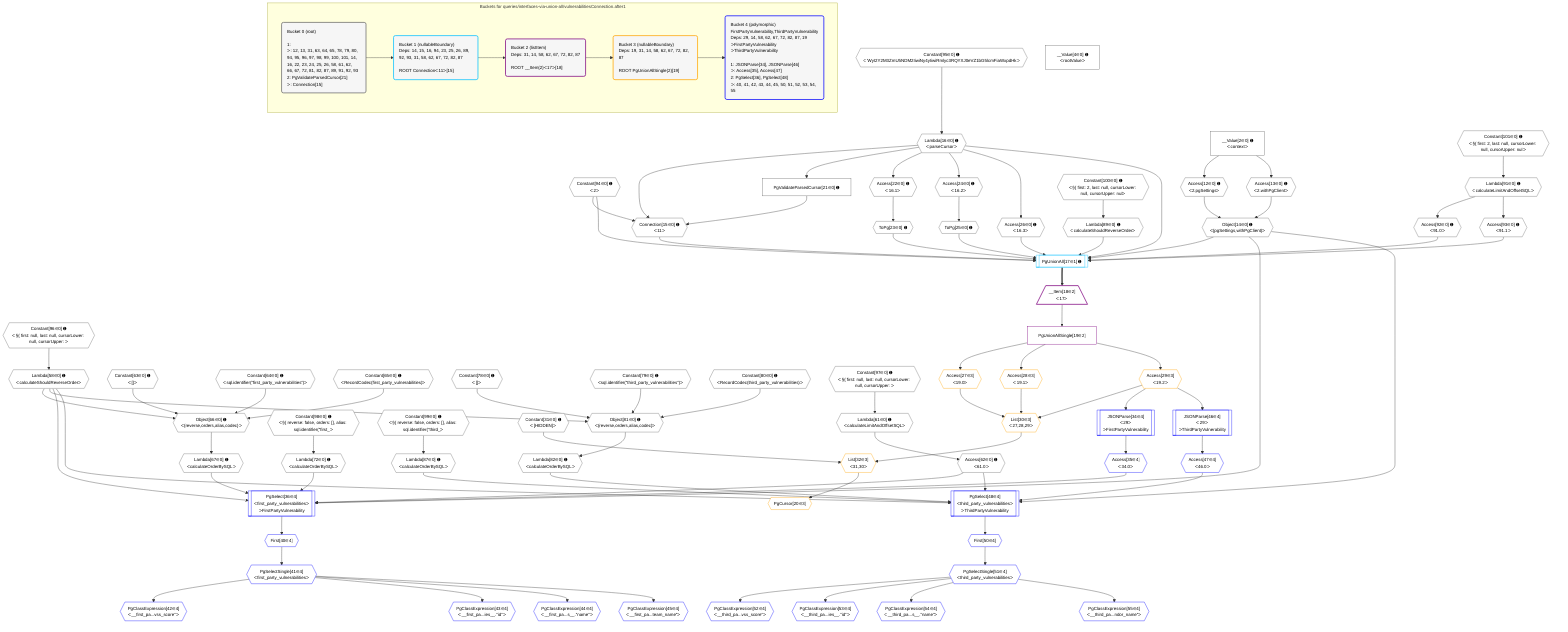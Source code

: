 %%{init: {'themeVariables': { 'fontSize': '12px'}}}%%
graph TD
    classDef path fill:#eee,stroke:#000,color:#000
    classDef plan fill:#fff,stroke-width:1px,color:#000
    classDef itemplan fill:#fff,stroke-width:2px,color:#000
    classDef unbatchedplan fill:#dff,stroke-width:1px,color:#000
    classDef sideeffectplan fill:#fcc,stroke-width:2px,color:#000
    classDef bucket fill:#f6f6f6,color:#000,stroke-width:2px,text-align:left


    %% plan dependencies
    Object66{{"Object[66∈0] ➊<br />ᐸ{reverse,orders,alias,codec}ᐳ"}}:::plan
    Lambda58{{"Lambda[58∈0] ➊<br />ᐸcalculateShouldReverseOrderᐳ"}}:::plan
    Constant63{{"Constant[63∈0] ➊<br />ᐸ[]ᐳ"}}:::plan
    Constant64{{"Constant[64∈0] ➊<br />ᐸsql.identifier(”first_party_vulnerabilities”)ᐳ"}}:::plan
    Constant65{{"Constant[65∈0] ➊<br />ᐸRecordCodec(first_party_vulnerabilities)ᐳ"}}:::plan
    Lambda58 & Constant63 & Constant64 & Constant65 --> Object66
    Object81{{"Object[81∈0] ➊<br />ᐸ{reverse,orders,alias,codec}ᐳ"}}:::plan
    Constant78{{"Constant[78∈0] ➊<br />ᐸ[]ᐳ"}}:::plan
    Constant79{{"Constant[79∈0] ➊<br />ᐸsql.identifier(”third_party_vulnerabilities”)ᐳ"}}:::plan
    Constant80{{"Constant[80∈0] ➊<br />ᐸRecordCodec(third_party_vulnerabilities)ᐳ"}}:::plan
    Lambda58 & Constant78 & Constant79 & Constant80 --> Object81
    Connection15{{"Connection[15∈0] ➊<br />ᐸ11ᐳ"}}:::plan
    Constant94{{"Constant[94∈0] ➊<br />ᐸ2ᐳ"}}:::plan
    Lambda16{{"Lambda[16∈0] ➊<br />ᐸparseCursorᐳ"}}:::plan
    PgValidateParsedCursor21["PgValidateParsedCursor[21∈0] ➊"]:::plan
    Constant94 & Lambda16 & PgValidateParsedCursor21 --> Connection15
    Object14{{"Object[14∈0] ➊<br />ᐸ{pgSettings,withPgClient}ᐳ"}}:::plan
    Access12{{"Access[12∈0] ➊<br />ᐸ2.pgSettingsᐳ"}}:::plan
    Access13{{"Access[13∈0] ➊<br />ᐸ2.withPgClientᐳ"}}:::plan
    Access12 & Access13 --> Object14
    __Value2["__Value[2∈0] ➊<br />ᐸcontextᐳ"]:::plan
    __Value2 --> Access12
    __Value2 --> Access13
    Constant95{{"Constant[95∈0] ➊<br />ᐸ'WyI2Y2M3ZmU5NDM2IiwiNy4yIiwiRmlyc3RQYXJ0eVZ1bG5lcmFiaWxpdHkᐳ"}}:::plan
    Constant95 --> Lambda16
    Lambda16 --> PgValidateParsedCursor21
    Access22{{"Access[22∈0] ➊<br />ᐸ16.1ᐳ"}}:::plan
    Lambda16 --> Access22
    ToPg23{{"ToPg[23∈0] ➊"}}:::plan
    Access22 --> ToPg23
    Access24{{"Access[24∈0] ➊<br />ᐸ16.2ᐳ"}}:::plan
    Lambda16 --> Access24
    ToPg25{{"ToPg[25∈0] ➊"}}:::plan
    Access24 --> ToPg25
    Access26{{"Access[26∈0] ➊<br />ᐸ16.3ᐳ"}}:::plan
    Lambda16 --> Access26
    Constant96{{"Constant[96∈0] ➊<br />ᐸ§{ first: null, last: null, cursorLower: null, cursorUpper: ᐳ"}}:::plan
    Constant96 --> Lambda58
    Lambda61{{"Lambda[61∈0] ➊<br />ᐸcalculateLimitAndOffsetSQLᐳ"}}:::plan
    Constant97{{"Constant[97∈0] ➊<br />ᐸ§{ first: null, last: null, cursorLower: null, cursorUpper: ᐳ"}}:::plan
    Constant97 --> Lambda61
    Access62{{"Access[62∈0] ➊<br />ᐸ61.0ᐳ"}}:::plan
    Lambda61 --> Access62
    Lambda67{{"Lambda[67∈0] ➊<br />ᐸcalculateOrderBySQLᐳ"}}:::plan
    Object66 --> Lambda67
    Lambda72{{"Lambda[72∈0] ➊<br />ᐸcalculateOrderBySQLᐳ"}}:::plan
    Constant98{{"Constant[98∈0] ➊<br />ᐸ§{ reverse: false, orders: [], alias: sql.identifier(”first_ᐳ"}}:::plan
    Constant98 --> Lambda72
    Lambda82{{"Lambda[82∈0] ➊<br />ᐸcalculateOrderBySQLᐳ"}}:::plan
    Object81 --> Lambda82
    Lambda87{{"Lambda[87∈0] ➊<br />ᐸcalculateOrderBySQLᐳ"}}:::plan
    Constant99{{"Constant[99∈0] ➊<br />ᐸ§{ reverse: false, orders: [], alias: sql.identifier(”third_ᐳ"}}:::plan
    Constant99 --> Lambda87
    Lambda89{{"Lambda[89∈0] ➊<br />ᐸcalculateShouldReverseOrderᐳ"}}:::plan
    Constant100{{"Constant[100∈0] ➊<br />ᐸ§{ first: 2, last: null, cursorLower: null, cursorUpper: nulᐳ"}}:::plan
    Constant100 --> Lambda89
    Lambda91{{"Lambda[91∈0] ➊<br />ᐸcalculateLimitAndOffsetSQLᐳ"}}:::plan
    Constant101{{"Constant[101∈0] ➊<br />ᐸ§{ first: 2, last: null, cursorLower: null, cursorUpper: nulᐳ"}}:::plan
    Constant101 --> Lambda91
    Access92{{"Access[92∈0] ➊<br />ᐸ91.0ᐳ"}}:::plan
    Lambda91 --> Access92
    Access93{{"Access[93∈0] ➊<br />ᐸ91.1ᐳ"}}:::plan
    Lambda91 --> Access93
    __Value4["__Value[4∈0] ➊<br />ᐸrootValueᐳ"]:::plan
    Constant31{{"Constant[31∈0] ➊<br />ᐸ[HIDDEN]ᐳ"}}:::plan
    PgUnionAll17[["PgUnionAll[17∈1] ➊"]]:::plan
    Object14 & Connection15 & Lambda16 & Constant94 & ToPg23 & ToPg25 & Access26 & Lambda89 & Access92 & Access93 --> PgUnionAll17
    __Item18[/"__Item[18∈2]<br />ᐸ17ᐳ"\]:::itemplan
    PgUnionAll17 ==> __Item18
    PgUnionAllSingle19["PgUnionAllSingle[19∈2]"]:::plan
    __Item18 --> PgUnionAllSingle19
    List30{{"List[30∈3]<br />ᐸ27,28,29ᐳ"}}:::plan
    Access27{{"Access[27∈3]<br />ᐸ19.0ᐳ"}}:::plan
    Access28{{"Access[28∈3]<br />ᐸ19.1ᐳ"}}:::plan
    Access29{{"Access[29∈3]<br />ᐸ19.2ᐳ"}}:::plan
    Access27 & Access28 & Access29 --> List30
    List32{{"List[32∈3]<br />ᐸ31,30ᐳ"}}:::plan
    Constant31 & List30 --> List32
    PgCursor20{{"PgCursor[20∈3]"}}:::plan
    List32 --> PgCursor20
    PgUnionAllSingle19 --> Access27
    PgUnionAllSingle19 --> Access28
    PgUnionAllSingle19 --> Access29
    PgSelect36[["PgSelect[36∈4]<br />ᐸfirst_party_vulnerabilitiesᐳ<br />ᐳFirstPartyVulnerability"]]:::plan
    Access35{{"Access[35∈4]<br />ᐸ34.0ᐳ"}}:::plan
    Object14 & Access35 & Lambda58 & Access62 & Lambda67 & Lambda72 --> PgSelect36
    PgSelect48[["PgSelect[48∈4]<br />ᐸthird_party_vulnerabilitiesᐳ<br />ᐳThirdPartyVulnerability"]]:::plan
    Access47{{"Access[47∈4]<br />ᐸ46.0ᐳ"}}:::plan
    Object14 & Access47 & Lambda58 & Access62 & Lambda82 & Lambda87 --> PgSelect48
    JSONParse34[["JSONParse[34∈4]<br />ᐸ29ᐳ<br />ᐳFirstPartyVulnerability"]]:::plan
    Access29 --> JSONParse34
    JSONParse34 --> Access35
    First40{{"First[40∈4]"}}:::plan
    PgSelect36 --> First40
    PgSelectSingle41{{"PgSelectSingle[41∈4]<br />ᐸfirst_party_vulnerabilitiesᐳ"}}:::plan
    First40 --> PgSelectSingle41
    PgClassExpression42{{"PgClassExpression[42∈4]<br />ᐸ__first_pa...vss_score”ᐳ"}}:::plan
    PgSelectSingle41 --> PgClassExpression42
    PgClassExpression43{{"PgClassExpression[43∈4]<br />ᐸ__first_pa...ies__.”id”ᐳ"}}:::plan
    PgSelectSingle41 --> PgClassExpression43
    PgClassExpression44{{"PgClassExpression[44∈4]<br />ᐸ__first_pa...s__.”name”ᐳ"}}:::plan
    PgSelectSingle41 --> PgClassExpression44
    PgClassExpression45{{"PgClassExpression[45∈4]<br />ᐸ__first_pa...team_name”ᐳ"}}:::plan
    PgSelectSingle41 --> PgClassExpression45
    JSONParse46[["JSONParse[46∈4]<br />ᐸ29ᐳ<br />ᐳThirdPartyVulnerability"]]:::plan
    Access29 --> JSONParse46
    JSONParse46 --> Access47
    First50{{"First[50∈4]"}}:::plan
    PgSelect48 --> First50
    PgSelectSingle51{{"PgSelectSingle[51∈4]<br />ᐸthird_party_vulnerabilitiesᐳ"}}:::plan
    First50 --> PgSelectSingle51
    PgClassExpression52{{"PgClassExpression[52∈4]<br />ᐸ__third_pa...vss_score”ᐳ"}}:::plan
    PgSelectSingle51 --> PgClassExpression52
    PgClassExpression53{{"PgClassExpression[53∈4]<br />ᐸ__third_pa...ies__.”id”ᐳ"}}:::plan
    PgSelectSingle51 --> PgClassExpression53
    PgClassExpression54{{"PgClassExpression[54∈4]<br />ᐸ__third_pa...s__.”name”ᐳ"}}:::plan
    PgSelectSingle51 --> PgClassExpression54
    PgClassExpression55{{"PgClassExpression[55∈4]<br />ᐸ__third_pa...ndor_name”ᐳ"}}:::plan
    PgSelectSingle51 --> PgClassExpression55

    %% define steps

    subgraph "Buckets for queries/interfaces-via-union-all/vulnerabilitiesConnection.after1"
    Bucket0("Bucket 0 (root)<br /><br />1: <br />ᐳ: 12, 13, 31, 63, 64, 65, 78, 79, 80, 94, 95, 96, 97, 98, 99, 100, 101, 14, 16, 22, 23, 24, 25, 26, 58, 61, 62, 66, 67, 72, 81, 82, 87, 89, 91, 92, 93<br />2: PgValidateParsedCursor[21]<br />ᐳ: Connection[15]"):::bucket
    classDef bucket0 stroke:#696969
    class Bucket0,__Value2,__Value4,Access12,Access13,Object14,Connection15,Lambda16,PgValidateParsedCursor21,Access22,ToPg23,Access24,ToPg25,Access26,Constant31,Lambda58,Lambda61,Access62,Constant63,Constant64,Constant65,Object66,Lambda67,Lambda72,Constant78,Constant79,Constant80,Object81,Lambda82,Lambda87,Lambda89,Lambda91,Access92,Access93,Constant94,Constant95,Constant96,Constant97,Constant98,Constant99,Constant100,Constant101 bucket0
    Bucket1("Bucket 1 (nullableBoundary)<br />Deps: 14, 15, 16, 94, 23, 25, 26, 89, 92, 93, 31, 58, 62, 67, 72, 82, 87<br /><br />ROOT Connectionᐸ11ᐳ[15]"):::bucket
    classDef bucket1 stroke:#00bfff
    class Bucket1,PgUnionAll17 bucket1
    Bucket2("Bucket 2 (listItem)<br />Deps: 31, 14, 58, 62, 67, 72, 82, 87<br /><br />ROOT __Item{2}ᐸ17ᐳ[18]"):::bucket
    classDef bucket2 stroke:#7f007f
    class Bucket2,__Item18,PgUnionAllSingle19 bucket2
    Bucket3("Bucket 3 (nullableBoundary)<br />Deps: 19, 31, 14, 58, 62, 67, 72, 82, 87<br /><br />ROOT PgUnionAllSingle{2}[19]"):::bucket
    classDef bucket3 stroke:#ffa500
    class Bucket3,PgCursor20,Access27,Access28,Access29,List30,List32 bucket3
    Bucket4("Bucket 4 (polymorphic)<br />FirstPartyVulnerability,ThirdPartyVulnerability<br />Deps: 29, 14, 58, 62, 67, 72, 82, 87, 19<br />ᐳFirstPartyVulnerability<br />ᐳThirdPartyVulnerability<br /><br />1: JSONParse[34], JSONParse[46]<br />ᐳ: Access[35], Access[47]<br />2: PgSelect[36], PgSelect[48]<br />ᐳ: 40, 41, 42, 43, 44, 45, 50, 51, 52, 53, 54, 55"):::bucket
    classDef bucket4 stroke:#0000ff
    class Bucket4,JSONParse34,Access35,PgSelect36,First40,PgSelectSingle41,PgClassExpression42,PgClassExpression43,PgClassExpression44,PgClassExpression45,JSONParse46,Access47,PgSelect48,First50,PgSelectSingle51,PgClassExpression52,PgClassExpression53,PgClassExpression54,PgClassExpression55 bucket4
    Bucket0 --> Bucket1
    Bucket1 --> Bucket2
    Bucket2 --> Bucket3
    Bucket3 --> Bucket4
    end